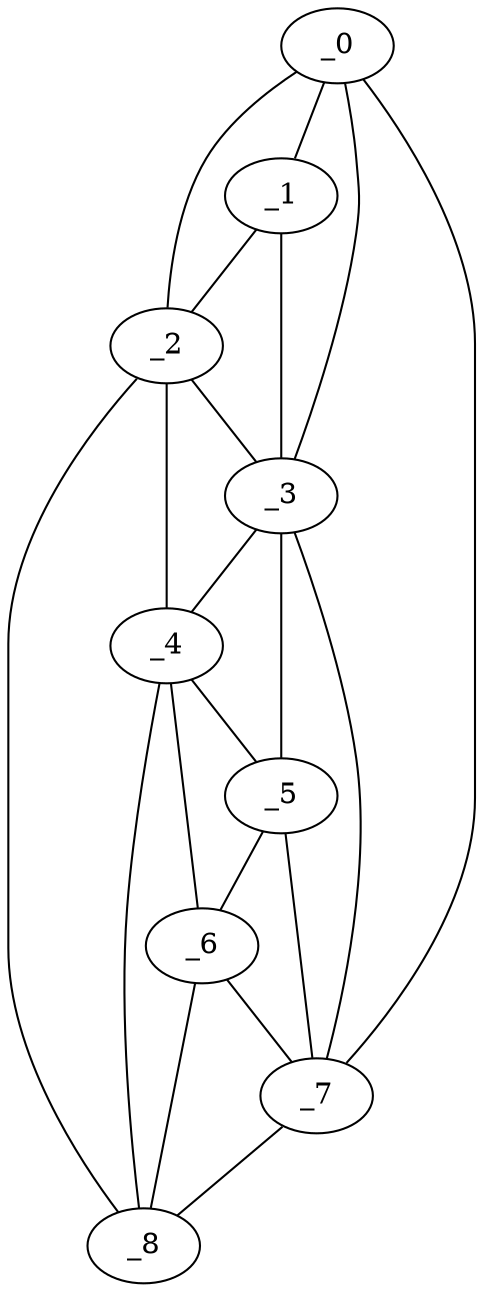graph "obj73__90.gxl" {
	_0	 [x=64,
		y=87];
	_1	 [x=75,
		y=85];
	_0 -- _1	 [valence=2];
	_2	 [x=78,
		y=78];
	_0 -- _2	 [valence=1];
	_3	 [x=101,
		y=84];
	_0 -- _3	 [valence=1];
	_7	 [x=122,
		y=86];
	_0 -- _7	 [valence=1];
	_1 -- _2	 [valence=1];
	_1 -- _3	 [valence=2];
	_2 -- _3	 [valence=2];
	_4	 [x=104,
		y=74];
	_2 -- _4	 [valence=2];
	_8	 [x=124,
		y=64];
	_2 -- _8	 [valence=1];
	_3 -- _4	 [valence=1];
	_5	 [x=106,
		y=78];
	_3 -- _5	 [valence=2];
	_3 -- _7	 [valence=2];
	_4 -- _5	 [valence=2];
	_6	 [x=121,
		y=71];
	_4 -- _6	 [valence=2];
	_4 -- _8	 [valence=2];
	_5 -- _6	 [valence=2];
	_5 -- _7	 [valence=2];
	_6 -- _7	 [valence=2];
	_6 -- _8	 [valence=2];
	_7 -- _8	 [valence=1];
}
